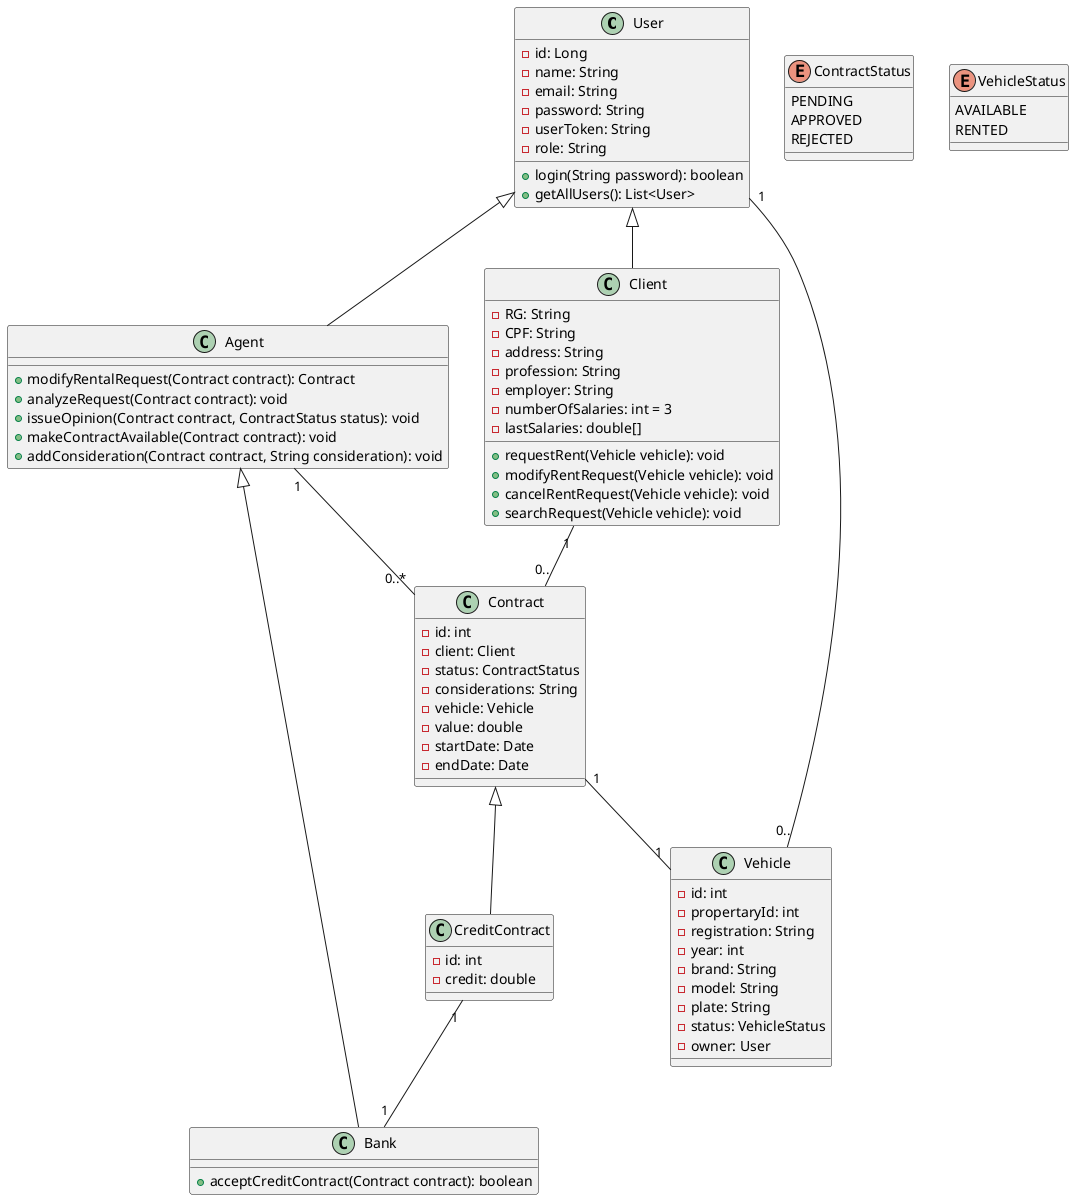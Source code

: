 @startuml

class User {
    -id: Long
    -name: String
    -email: String
    -password: String
    -userToken: String
    -role: String
    +login(String password): boolean
    +getAllUsers(): List<User>
}

class Client {
    -RG: String
    -CPF: String
    -address: String
    -profession: String
    -employer: String
    -numberOfSalaries: int = 3
    -lastSalaries: double[]
    +requestRent(Vehicle vehicle): void
    +modifyRentRequest(Vehicle vehicle): void
    +cancelRentRequest(Vehicle vehicle): void
    +searchRequest(Vehicle vehicle): void
}


class Agent {
    +modifyRentalRequest(Contract contract): Contract
    +analyzeRequest(Contract contract): void
    +issueOpinion(Contract contract, ContractStatus status): void
    +makeContractAvailable(Contract contract): void
    +addConsideration(Contract contract, String consideration): void
}

class Bank {
    +acceptCreditContract(Contract contract): boolean
}

class Contract {
    -id: int
    -client: Client
    -status: ContractStatus
    -considerations: String
    -vehicle: Vehicle
    -value: double
    -startDate: Date
    -endDate: Date
}
 
class CreditContract {
    -id: int
    -credit: double
}

class Vehicle {
    -id: int
    -propertaryId: int
    -registration: String
    -year: int
    -brand: String
    -model: String
    -plate: String
    -status: VehicleStatus
    -owner: User
}

enum ContractStatus {
    PENDING
    APPROVED
    REJECTED
}

enum VehicleStatus {
    AVAILABLE
    RENTED
}

User <|-- Agent
User <|-- Client
User "1" -- "0.." Vehicle
Contract <|-- CreditContract
Client "1" -- "0.." Contract
CreditContract "1" -- "1" Bank
Contract "1" -- "1" Vehicle
Agent <|-- Bank
Agent "1" -- "0..*" Contract
@enduml